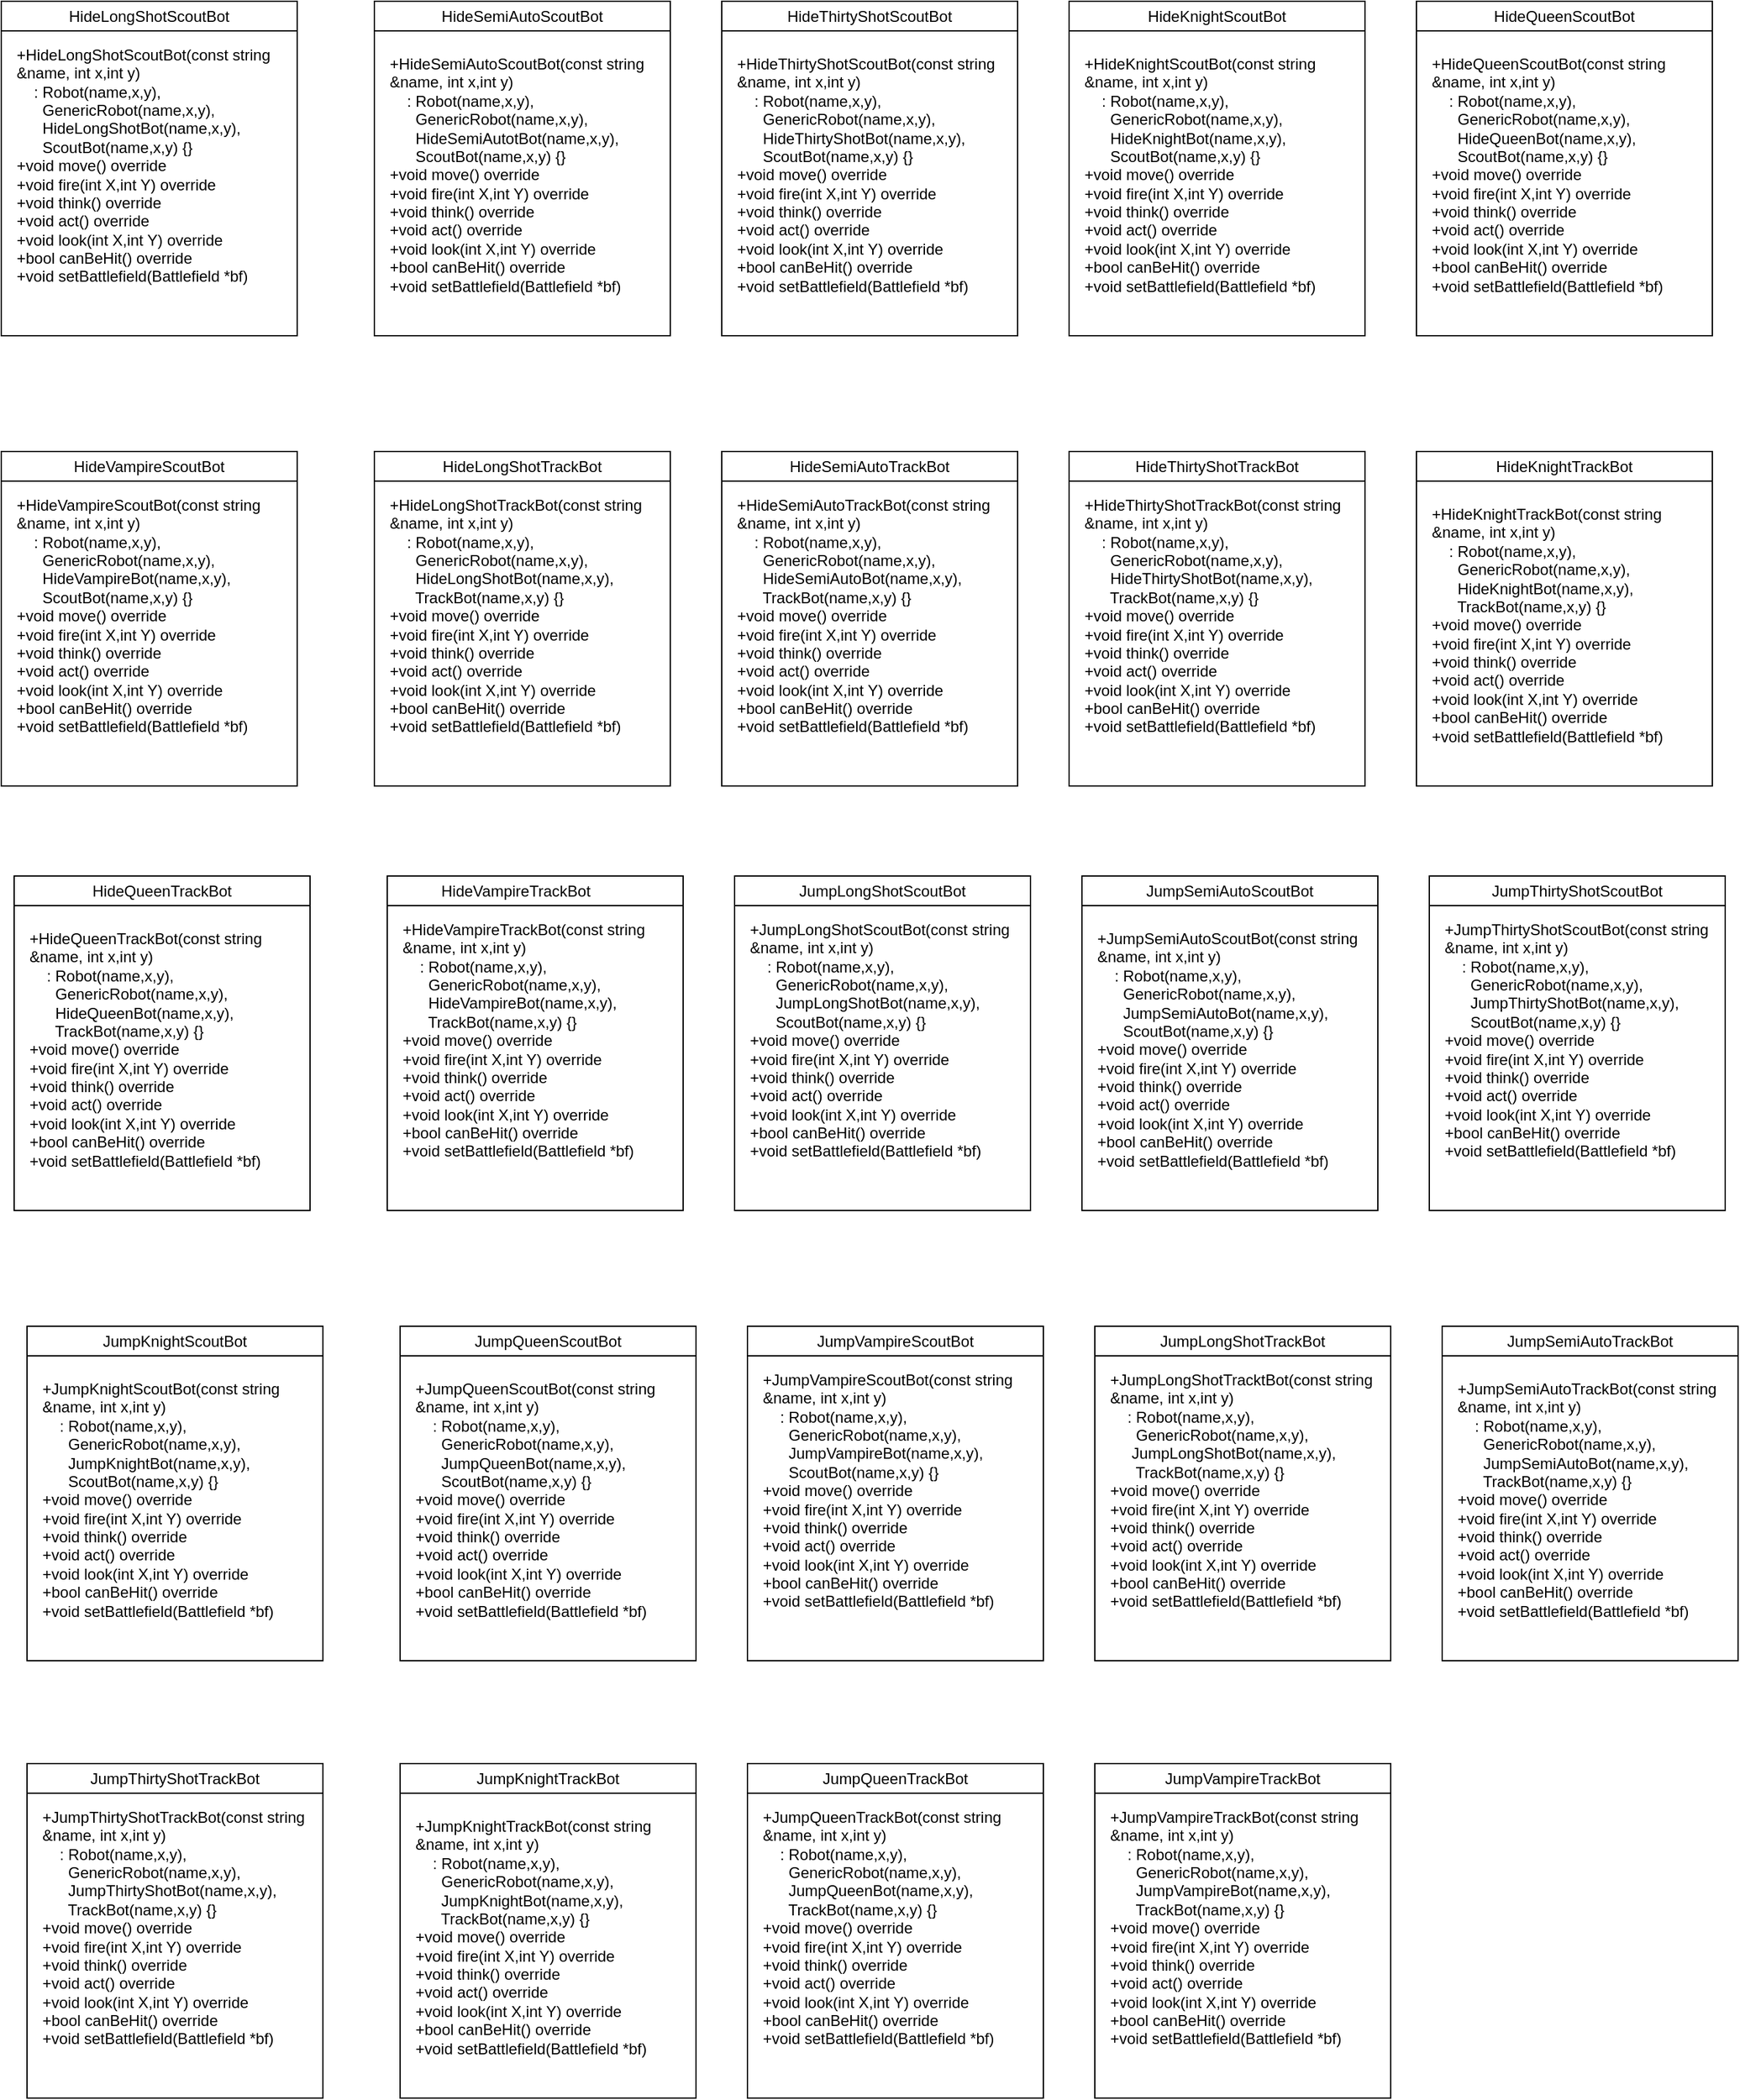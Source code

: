 <mxfile version="27.0.9">
  <diagram name="Page-1" id="R_fm8e3Ls7_IPDj98CVY">
    <mxGraphModel dx="1142" dy="464" grid="1" gridSize="10" guides="1" tooltips="1" connect="1" arrows="1" fold="1" page="1" pageScale="1" pageWidth="850" pageHeight="1100" math="0" shadow="0">
      <root>
        <mxCell id="0" />
        <mxCell id="1" parent="0" />
        <mxCell id="QHjCxXVR_3IgXgFIltBH-1" value="&lt;span style=&quot;font-weight: 400; text-align: left;&quot;&gt;HideLongShotScoutBot&lt;/span&gt;" style="swimlane;whiteSpace=wrap;html=1;" parent="1" vertex="1">
          <mxGeometry x="30" y="50" width="230" height="260" as="geometry" />
        </mxCell>
        <mxCell id="QHjCxXVR_3IgXgFIltBH-2" value="&lt;div&gt;+HideLongShotScoutBot(const string &amp;amp;name, int x,int y)&lt;/div&gt;&lt;div&gt;&amp;nbsp; &amp;nbsp; : Robot(name,x,y),&lt;/div&gt;&lt;div&gt;&amp;nbsp; &amp;nbsp; &amp;nbsp; GenericRobot(name,x,y),&lt;/div&gt;&lt;div&gt;&amp;nbsp; &amp;nbsp; &amp;nbsp; HideLongShotBot(name,x,y),&lt;/div&gt;&lt;div&gt;&amp;nbsp; &amp;nbsp; &amp;nbsp; ScoutBot(name,x,y) {}&lt;/div&gt;&lt;div&gt;+void move() override&lt;/div&gt;&lt;div&gt;+void fire(int X,int Y) override&lt;/div&gt;&lt;div&gt;+void think() override&lt;/div&gt;&lt;div&gt;+void act() override&lt;/div&gt;&lt;div&gt;+void look(int X,int Y) override&lt;/div&gt;&lt;div&gt;+bool canBeHit() override&lt;/div&gt;&lt;div&gt;+void setBattlefield(Battlefield *bf)&lt;/div&gt;&lt;div&gt;&lt;br&gt;&lt;/div&gt;" style="text;html=1;align=left;verticalAlign=middle;whiteSpace=wrap;rounded=0;" parent="QHjCxXVR_3IgXgFIltBH-1" vertex="1">
          <mxGeometry x="10" y="120" width="220" height="30" as="geometry" />
        </mxCell>
        <mxCell id="QHjCxXVR_3IgXgFIltBH-3" value="&lt;span style=&quot;font-weight: 400; text-align: left;&quot;&gt;HideSemiAutoScoutBot&lt;/span&gt;" style="swimlane;whiteSpace=wrap;html=1;" parent="1" vertex="1">
          <mxGeometry x="320" y="50" width="230" height="260" as="geometry" />
        </mxCell>
        <mxCell id="QHjCxXVR_3IgXgFIltBH-4" value="&lt;div&gt;+HideSemiAutoScoutBot(const string &amp;amp;name, int x,int y)&lt;/div&gt;&lt;div&gt;&amp;nbsp; &amp;nbsp; : Robot(name,x,y),&lt;/div&gt;&lt;div&gt;&amp;nbsp; &amp;nbsp; &amp;nbsp; GenericRobot(name,x,y),&lt;/div&gt;&lt;div&gt;&amp;nbsp; &amp;nbsp; &amp;nbsp; HideSemiAutotBot(name,x,y),&lt;/div&gt;&lt;div&gt;&amp;nbsp; &amp;nbsp; &amp;nbsp; ScoutBot(name,x,y) {}&lt;/div&gt;&lt;div&gt;+void move() override&lt;/div&gt;&lt;div&gt;&lt;div&gt;+void fire(int X,int Y) override&lt;/div&gt;&lt;div&gt;+void think() override&lt;/div&gt;&lt;div&gt;+void act() override&lt;/div&gt;&lt;div&gt;+void look(int X,int Y) override&lt;/div&gt;&lt;div&gt;+bool canBeHit() override&lt;/div&gt;&lt;div&gt;+void setBattlefield(Battlefield *bf)&lt;/div&gt;&lt;/div&gt;" style="text;html=1;align=left;verticalAlign=middle;whiteSpace=wrap;rounded=0;" parent="QHjCxXVR_3IgXgFIltBH-3" vertex="1">
          <mxGeometry x="10" y="120" width="220" height="30" as="geometry" />
        </mxCell>
        <mxCell id="QHjCxXVR_3IgXgFIltBH-5" value="&lt;span style=&quot;font-weight: 400; text-align: left;&quot;&gt;HideThirtyShotScoutBot&lt;/span&gt;" style="swimlane;whiteSpace=wrap;html=1;" parent="1" vertex="1">
          <mxGeometry x="590" y="50" width="230" height="260" as="geometry" />
        </mxCell>
        <mxCell id="QHjCxXVR_3IgXgFIltBH-6" value="&lt;div&gt;+HideThirtyShotScoutBot(const string &amp;amp;name, int x,int y)&lt;/div&gt;&lt;div&gt;&amp;nbsp; &amp;nbsp; : Robot(name,x,y),&lt;/div&gt;&lt;div&gt;&amp;nbsp; &amp;nbsp; &amp;nbsp; GenericRobot(name,x,y),&lt;/div&gt;&lt;div&gt;&amp;nbsp; &amp;nbsp; &amp;nbsp; HideThirtyShotBot(name,x,y),&lt;/div&gt;&lt;div&gt;&amp;nbsp; &amp;nbsp; &amp;nbsp; ScoutBot(name,x,y) {}&lt;/div&gt;&lt;div&gt;+void move() override&lt;/div&gt;&lt;div&gt;&lt;div&gt;+void fire(int X,int Y) override&lt;/div&gt;&lt;div&gt;+void think() override&lt;/div&gt;&lt;div&gt;+void act() override&lt;/div&gt;&lt;div&gt;+void look(int X,int Y) override&lt;/div&gt;&lt;div&gt;+bool canBeHit() override&lt;/div&gt;&lt;div&gt;+void setBattlefield(Battlefield *bf)&lt;/div&gt;&lt;/div&gt;" style="text;html=1;align=left;verticalAlign=middle;whiteSpace=wrap;rounded=0;" parent="QHjCxXVR_3IgXgFIltBH-5" vertex="1">
          <mxGeometry x="10" y="120" width="220" height="30" as="geometry" />
        </mxCell>
        <mxCell id="QHjCxXVR_3IgXgFIltBH-7" value="&lt;span style=&quot;font-weight: 400; text-align: left;&quot;&gt;HideKnightScoutBot&lt;/span&gt;" style="swimlane;whiteSpace=wrap;html=1;" parent="1" vertex="1">
          <mxGeometry x="860" y="50" width="230" height="260" as="geometry" />
        </mxCell>
        <mxCell id="QHjCxXVR_3IgXgFIltBH-8" value="&lt;div&gt;+HideKnightScoutBot(const string &amp;amp;name, int x,int y)&lt;/div&gt;&lt;div&gt;&amp;nbsp; &amp;nbsp; : Robot(name,x,y),&lt;/div&gt;&lt;div&gt;&amp;nbsp; &amp;nbsp; &amp;nbsp; GenericRobot(name,x,y),&lt;/div&gt;&lt;div&gt;&amp;nbsp; &amp;nbsp; &amp;nbsp; HideKnightBot(name,x,y),&lt;/div&gt;&lt;div&gt;&amp;nbsp; &amp;nbsp; &amp;nbsp; ScoutBot(name,x,y) {}&lt;/div&gt;&lt;div&gt;+void move() override&lt;/div&gt;&lt;div&gt;&lt;div&gt;+void fire(int X,int Y) override&lt;/div&gt;&lt;div&gt;+void think() override&lt;/div&gt;&lt;div&gt;+void act() override&lt;/div&gt;&lt;div&gt;+void look(int X,int Y) override&lt;/div&gt;&lt;div&gt;+bool canBeHit() override&lt;/div&gt;&lt;div&gt;+void setBattlefield(Battlefield *bf)&lt;/div&gt;&lt;/div&gt;" style="text;html=1;align=left;verticalAlign=middle;whiteSpace=wrap;rounded=0;" parent="QHjCxXVR_3IgXgFIltBH-7" vertex="1">
          <mxGeometry x="10" y="120" width="220" height="30" as="geometry" />
        </mxCell>
        <mxCell id="QHjCxXVR_3IgXgFIltBH-9" value="&lt;span style=&quot;font-weight: 400; text-align: left;&quot;&gt;HideQueenScoutBot&lt;/span&gt;" style="swimlane;whiteSpace=wrap;html=1;" parent="1" vertex="1">
          <mxGeometry x="1130" y="50" width="230" height="260" as="geometry" />
        </mxCell>
        <mxCell id="QHjCxXVR_3IgXgFIltBH-10" value="&lt;div&gt;+HideQueenScoutBot(const string &amp;amp;name, int x,int y)&lt;/div&gt;&lt;div&gt;&amp;nbsp; &amp;nbsp; : Robot(name,x,y),&lt;/div&gt;&lt;div&gt;&amp;nbsp; &amp;nbsp; &amp;nbsp; GenericRobot(name,x,y),&lt;/div&gt;&lt;div&gt;&amp;nbsp; &amp;nbsp; &amp;nbsp; HideQueenBot(name,x,y),&lt;/div&gt;&lt;div&gt;&amp;nbsp; &amp;nbsp; &amp;nbsp; ScoutBot(name,x,y) {}&lt;/div&gt;&lt;div&gt;+void move() override&lt;/div&gt;&lt;div&gt;&lt;div&gt;+void fire(int X,int Y) override&lt;/div&gt;&lt;div&gt;+void think() override&lt;/div&gt;&lt;div&gt;+void act() override&lt;/div&gt;&lt;div&gt;+void look(int X,int Y) override&lt;/div&gt;&lt;div&gt;+bool canBeHit() override&lt;/div&gt;&lt;div&gt;+void setBattlefield(Battlefield *bf)&lt;/div&gt;&lt;/div&gt;" style="text;html=1;align=left;verticalAlign=middle;whiteSpace=wrap;rounded=0;" parent="QHjCxXVR_3IgXgFIltBH-9" vertex="1">
          <mxGeometry x="10" y="120" width="220" height="30" as="geometry" />
        </mxCell>
        <mxCell id="QHjCxXVR_3IgXgFIltBH-11" value="&lt;span style=&quot;font-weight: 400; text-align: left;&quot;&gt;HideVampireScoutBot&lt;/span&gt;" style="swimlane;whiteSpace=wrap;html=1;" parent="1" vertex="1">
          <mxGeometry x="30" y="400" width="230" height="260" as="geometry" />
        </mxCell>
        <mxCell id="QHjCxXVR_3IgXgFIltBH-12" value="&lt;div&gt;+HideVampireScoutBot(const string &amp;amp;name, int x,int y)&lt;/div&gt;&lt;div&gt;&amp;nbsp; &amp;nbsp; : Robot(name,x,y),&lt;/div&gt;&lt;div&gt;&amp;nbsp; &amp;nbsp; &amp;nbsp; GenericRobot(name,x,y),&lt;/div&gt;&lt;div&gt;&amp;nbsp; &amp;nbsp; &amp;nbsp; HideVampireBot(name,x,y),&lt;/div&gt;&lt;div&gt;&amp;nbsp; &amp;nbsp; &amp;nbsp; ScoutBot(name,x,y) {}&lt;/div&gt;&lt;div&gt;+void move() override&lt;/div&gt;&lt;div&gt;&lt;div&gt;+void fire(int X,int Y) override&lt;/div&gt;&lt;div&gt;+void think() override&lt;/div&gt;&lt;div&gt;+void act() override&lt;/div&gt;&lt;div&gt;+void look(int X,int Y) override&lt;/div&gt;&lt;div&gt;+bool canBeHit() override&lt;/div&gt;&lt;div&gt;+void setBattlefield(Battlefield *bf)&lt;/div&gt;&lt;/div&gt;&lt;div&gt;&lt;br&gt;&lt;/div&gt;" style="text;html=1;align=left;verticalAlign=middle;whiteSpace=wrap;rounded=0;" parent="QHjCxXVR_3IgXgFIltBH-11" vertex="1">
          <mxGeometry x="10" y="120" width="220" height="30" as="geometry" />
        </mxCell>
        <mxCell id="QHjCxXVR_3IgXgFIltBH-13" value="&lt;span style=&quot;font-weight: 400; text-align: left;&quot;&gt;HideLongShotTrackBot&lt;/span&gt;" style="swimlane;whiteSpace=wrap;html=1;" parent="1" vertex="1">
          <mxGeometry x="320" y="400" width="230" height="260" as="geometry" />
        </mxCell>
        <mxCell id="QHjCxXVR_3IgXgFIltBH-14" value="&lt;div&gt;+HideLongShotTrackBot(const string &amp;amp;name, int x,int y)&lt;/div&gt;&lt;div&gt;&amp;nbsp; &amp;nbsp; : Robot(name,x,y),&lt;/div&gt;&lt;div&gt;&amp;nbsp; &amp;nbsp; &amp;nbsp; GenericRobot(name,x,y),&lt;/div&gt;&lt;div&gt;&amp;nbsp; &amp;nbsp; &amp;nbsp; HideLongShotBot(name,x,y),&lt;/div&gt;&lt;div&gt;&amp;nbsp; &amp;nbsp; &amp;nbsp; TrackBot(name,x,y) {}&lt;/div&gt;&lt;div&gt;+void move() override&lt;/div&gt;&lt;div&gt;&lt;div&gt;+void fire(int X,int Y) override&lt;/div&gt;&lt;div&gt;+void think() override&lt;/div&gt;&lt;div&gt;+void act() override&lt;/div&gt;&lt;div&gt;+void look(int X,int Y) override&lt;/div&gt;&lt;div&gt;+bool canBeHit() override&lt;/div&gt;&lt;div&gt;+void setBattlefield(Battlefield *bf)&lt;/div&gt;&lt;/div&gt;&lt;div&gt;&lt;br&gt;&lt;/div&gt;" style="text;html=1;align=left;verticalAlign=middle;whiteSpace=wrap;rounded=0;" parent="QHjCxXVR_3IgXgFIltBH-13" vertex="1">
          <mxGeometry x="10" y="120" width="220" height="30" as="geometry" />
        </mxCell>
        <mxCell id="QHjCxXVR_3IgXgFIltBH-15" value="&lt;span style=&quot;font-weight: 400; text-align: left;&quot;&gt;HideSemiAutoTrackBot&lt;/span&gt;" style="swimlane;whiteSpace=wrap;html=1;" parent="1" vertex="1">
          <mxGeometry x="590" y="400" width="230" height="260" as="geometry" />
        </mxCell>
        <mxCell id="QHjCxXVR_3IgXgFIltBH-16" value="&lt;div&gt;+HideSemiAutoTrackBot(const string &amp;amp;name, int x,int y)&lt;/div&gt;&lt;div&gt;&amp;nbsp; &amp;nbsp; : Robot(name,x,y),&lt;/div&gt;&lt;div&gt;&amp;nbsp; &amp;nbsp; &amp;nbsp; GenericRobot(name,x,y),&lt;/div&gt;&lt;div&gt;&amp;nbsp; &amp;nbsp; &amp;nbsp; HideSemiAutoBot(name,x,y),&lt;/div&gt;&lt;div&gt;&amp;nbsp; &amp;nbsp; &amp;nbsp; TrackBot(name,x,y) {}&lt;/div&gt;&lt;div&gt;+void move() override&lt;/div&gt;&lt;div&gt;&lt;div&gt;+void fire(int X,int Y) override&lt;/div&gt;&lt;div&gt;+void think() override&lt;/div&gt;&lt;div&gt;+void act() override&lt;/div&gt;&lt;div&gt;+void look(int X,int Y) override&lt;/div&gt;&lt;div&gt;+bool canBeHit() override&lt;/div&gt;&lt;div&gt;+void setBattlefield(Battlefield *bf)&lt;/div&gt;&lt;/div&gt;&lt;div&gt;&lt;br&gt;&lt;/div&gt;" style="text;html=1;align=left;verticalAlign=middle;whiteSpace=wrap;rounded=0;" parent="QHjCxXVR_3IgXgFIltBH-15" vertex="1">
          <mxGeometry x="10" y="120" width="220" height="30" as="geometry" />
        </mxCell>
        <mxCell id="QHjCxXVR_3IgXgFIltBH-17" value="&lt;span style=&quot;font-weight: 400; text-align: left;&quot;&gt;HideThirtyShotTrackBot&lt;/span&gt;" style="swimlane;whiteSpace=wrap;html=1;" parent="1" vertex="1">
          <mxGeometry x="860" y="400" width="230" height="260" as="geometry" />
        </mxCell>
        <mxCell id="QHjCxXVR_3IgXgFIltBH-18" value="&lt;div&gt;+HideThirtyShotTrackBot(const string &amp;amp;name, int x,int y)&lt;/div&gt;&lt;div&gt;&amp;nbsp; &amp;nbsp; : Robot(name,x,y),&lt;/div&gt;&lt;div&gt;&amp;nbsp; &amp;nbsp; &amp;nbsp; GenericRobot(name,x,y),&lt;/div&gt;&lt;div&gt;&amp;nbsp; &amp;nbsp; &amp;nbsp; HideThirtyShotBot(name,x,y),&lt;/div&gt;&lt;div&gt;&amp;nbsp; &amp;nbsp; &amp;nbsp; TrackBot(name,x,y) {}&lt;/div&gt;&lt;div&gt;+void move() override&lt;/div&gt;&lt;div&gt;&lt;div&gt;+void fire(int X,int Y) override&lt;/div&gt;&lt;div&gt;+void think() override&lt;/div&gt;&lt;div&gt;+void act() override&lt;/div&gt;&lt;div&gt;+void look(int X,int Y) override&lt;/div&gt;&lt;div&gt;+bool canBeHit() override&lt;/div&gt;&lt;div&gt;+void setBattlefield(Battlefield *bf)&lt;/div&gt;&lt;/div&gt;&lt;div&gt;&lt;br&gt;&lt;/div&gt;" style="text;html=1;align=left;verticalAlign=middle;whiteSpace=wrap;rounded=0;" parent="QHjCxXVR_3IgXgFIltBH-17" vertex="1">
          <mxGeometry x="10" y="120" width="220" height="30" as="geometry" />
        </mxCell>
        <mxCell id="QHjCxXVR_3IgXgFIltBH-19" value="&lt;span style=&quot;font-weight: 400; text-align: left;&quot;&gt;HideKnightTrackBot&lt;/span&gt;" style="swimlane;whiteSpace=wrap;html=1;" parent="1" vertex="1">
          <mxGeometry x="1130" y="400" width="230" height="260" as="geometry" />
        </mxCell>
        <mxCell id="QHjCxXVR_3IgXgFIltBH-20" value="&lt;div&gt;+HideKnightTrackBot(const string &amp;amp;name, int x,int y)&lt;/div&gt;&lt;div&gt;&amp;nbsp; &amp;nbsp; : Robot(name,x,y),&lt;/div&gt;&lt;div&gt;&amp;nbsp; &amp;nbsp; &amp;nbsp; GenericRobot(name,x,y),&lt;/div&gt;&lt;div&gt;&amp;nbsp; &amp;nbsp; &amp;nbsp; HideKnightBot(name,x,y),&lt;/div&gt;&lt;div&gt;&amp;nbsp; &amp;nbsp; &amp;nbsp; TrackBot(name,x,y) {}&lt;/div&gt;&lt;div&gt;+void move() override&lt;/div&gt;&lt;div&gt;&lt;div&gt;+void fire(int X,int Y) override&lt;/div&gt;&lt;div&gt;+void think() override&lt;/div&gt;&lt;div&gt;+void act() override&lt;/div&gt;&lt;div&gt;+void look(int X,int Y) override&lt;/div&gt;&lt;div&gt;+bool canBeHit() override&lt;/div&gt;&lt;div&gt;+void setBattlefield(Battlefield *bf)&lt;/div&gt;&lt;/div&gt;" style="text;html=1;align=left;verticalAlign=middle;whiteSpace=wrap;rounded=0;" parent="QHjCxXVR_3IgXgFIltBH-19" vertex="1">
          <mxGeometry x="10" y="120" width="220" height="30" as="geometry" />
        </mxCell>
        <mxCell id="QHjCxXVR_3IgXgFIltBH-21" value="&lt;span style=&quot;font-weight: 400; text-align: left;&quot;&gt;HideQueenTrackBot&lt;/span&gt;" style="swimlane;whiteSpace=wrap;html=1;" parent="1" vertex="1">
          <mxGeometry x="40" y="730" width="230" height="260" as="geometry" />
        </mxCell>
        <mxCell id="QHjCxXVR_3IgXgFIltBH-22" value="&lt;div&gt;+HideQueenTrackBot(const string &amp;amp;name, int x,int y)&lt;/div&gt;&lt;div&gt;&amp;nbsp; &amp;nbsp; : Robot(name,x,y),&lt;/div&gt;&lt;div&gt;&amp;nbsp; &amp;nbsp; &amp;nbsp; GenericRobot(name,x,y),&lt;/div&gt;&lt;div&gt;&amp;nbsp; &amp;nbsp; &amp;nbsp; HideQueenBot(name,x,y),&lt;/div&gt;&lt;div&gt;&amp;nbsp; &amp;nbsp; &amp;nbsp; TrackBot(name,x,y) {}&lt;/div&gt;&lt;div&gt;+void move() override&lt;/div&gt;&lt;div&gt;&lt;div&gt;+void fire(int X,int Y) override&lt;/div&gt;&lt;div&gt;+void think() override&lt;/div&gt;&lt;div&gt;+void act() override&lt;/div&gt;&lt;div&gt;+void look(int X,int Y) override&lt;/div&gt;&lt;div&gt;+bool canBeHit() override&lt;/div&gt;&lt;div&gt;+void setBattlefield(Battlefield *bf)&lt;/div&gt;&lt;/div&gt;" style="text;html=1;align=left;verticalAlign=middle;whiteSpace=wrap;rounded=0;" parent="QHjCxXVR_3IgXgFIltBH-21" vertex="1">
          <mxGeometry x="10" y="120" width="220" height="30" as="geometry" />
        </mxCell>
        <mxCell id="QHjCxXVR_3IgXgFIltBH-23" value="&lt;blockquote style=&quot;margin: 0 0 0 40px; border: none; padding: 0px;&quot;&gt;&lt;span style=&quot;font-weight: 400;&quot;&gt;HideVampireTrackBot&lt;/span&gt;&lt;/blockquote&gt;" style="swimlane;whiteSpace=wrap;html=1;align=left;" parent="1" vertex="1">
          <mxGeometry x="330" y="730" width="230" height="260" as="geometry" />
        </mxCell>
        <mxCell id="QHjCxXVR_3IgXgFIltBH-24" value="&lt;div&gt;+HideVampireTrackBot(const string &amp;amp;name, int x,int y)&lt;/div&gt;&lt;div&gt;&amp;nbsp; &amp;nbsp; : Robot(name,x,y),&lt;/div&gt;&lt;div&gt;&amp;nbsp; &amp;nbsp; &amp;nbsp; GenericRobot(name,x,y),&lt;/div&gt;&lt;div&gt;&amp;nbsp; &amp;nbsp; &amp;nbsp; HideVampireBot(name,x,y),&lt;/div&gt;&lt;div&gt;&amp;nbsp; &amp;nbsp; &amp;nbsp; TrackBot(name,x,y) {}&lt;/div&gt;&lt;div&gt;+void move() override&lt;/div&gt;&lt;div&gt;&lt;div&gt;+void fire(int X,int Y) override&lt;/div&gt;&lt;div&gt;+void think() override&lt;/div&gt;&lt;div&gt;+void act() override&lt;/div&gt;&lt;div&gt;+void look(int X,int Y) override&lt;/div&gt;&lt;div&gt;+bool canBeHit() override&lt;/div&gt;&lt;div&gt;+void setBattlefield(Battlefield *bf)&lt;/div&gt;&lt;/div&gt;&lt;div&gt;&lt;br&gt;&lt;/div&gt;" style="text;html=1;align=left;verticalAlign=middle;whiteSpace=wrap;rounded=0;" parent="QHjCxXVR_3IgXgFIltBH-23" vertex="1">
          <mxGeometry x="10" y="120" width="220" height="30" as="geometry" />
        </mxCell>
        <mxCell id="QHjCxXVR_3IgXgFIltBH-25" value="&lt;span style=&quot;font-weight: 400; text-align: left;&quot;&gt;JumpLongShotScoutBot&lt;/span&gt;" style="swimlane;whiteSpace=wrap;html=1;" parent="1" vertex="1">
          <mxGeometry x="600" y="730" width="230" height="260" as="geometry" />
        </mxCell>
        <mxCell id="QHjCxXVR_3IgXgFIltBH-26" value="&lt;div&gt;+JumpLongShotScoutBot(const string &amp;amp;name, int x,int y)&lt;/div&gt;&lt;div&gt;&amp;nbsp; &amp;nbsp; : Robot(name,x,y),&lt;/div&gt;&lt;div&gt;&amp;nbsp; &amp;nbsp; &amp;nbsp; GenericRobot(name,x,y),&lt;/div&gt;&lt;div&gt;&amp;nbsp; &amp;nbsp; &amp;nbsp; JumpLongShotBot(name,x,y),&lt;/div&gt;&lt;div&gt;&amp;nbsp; &amp;nbsp; &amp;nbsp; ScoutBot(name,x,y) {}&lt;/div&gt;&lt;div&gt;+void move() override&lt;/div&gt;&lt;div&gt;&lt;div&gt;+void fire(int X,int Y) override&lt;/div&gt;&lt;div&gt;+void think() override&lt;/div&gt;&lt;div&gt;+void act() override&lt;/div&gt;&lt;div&gt;+void look(int X,int Y) override&lt;/div&gt;&lt;div&gt;+bool canBeHit() override&lt;/div&gt;&lt;div&gt;+void setBattlefield(Battlefield *bf)&lt;/div&gt;&lt;/div&gt;&lt;div&gt;&lt;br&gt;&lt;/div&gt;" style="text;html=1;align=left;verticalAlign=middle;whiteSpace=wrap;rounded=0;" parent="QHjCxXVR_3IgXgFIltBH-25" vertex="1">
          <mxGeometry x="10" y="120" width="220" height="30" as="geometry" />
        </mxCell>
        <mxCell id="QHjCxXVR_3IgXgFIltBH-27" value="&lt;span style=&quot;font-weight: 400; text-align: left;&quot;&gt;JumpSemiAutoScoutBot&lt;/span&gt;" style="swimlane;whiteSpace=wrap;html=1;" parent="1" vertex="1">
          <mxGeometry x="870" y="730" width="230" height="260" as="geometry" />
        </mxCell>
        <mxCell id="QHjCxXVR_3IgXgFIltBH-28" value="&lt;div&gt;+JumpSemiAutoScoutBot(const string &amp;amp;name, int x,int y)&lt;/div&gt;&lt;div&gt;&amp;nbsp; &amp;nbsp; : Robot(name,x,y),&lt;/div&gt;&lt;div&gt;&amp;nbsp; &amp;nbsp; &amp;nbsp; GenericRobot(name,x,y),&lt;/div&gt;&lt;div&gt;&amp;nbsp; &amp;nbsp; &amp;nbsp; JumpSemiAutoBot(name,x,y),&lt;/div&gt;&lt;div&gt;&amp;nbsp; &amp;nbsp; &amp;nbsp; ScoutBot(name,x,y) {}&lt;/div&gt;&lt;div&gt;+void move() override&lt;/div&gt;&lt;div&gt;&lt;div&gt;+void fire(int X,int Y) override&lt;/div&gt;&lt;div&gt;+void think() override&lt;/div&gt;&lt;div&gt;+void act() override&lt;/div&gt;&lt;div&gt;+void look(int X,int Y) override&lt;/div&gt;&lt;div&gt;+bool canBeHit() override&lt;/div&gt;&lt;div&gt;+void setBattlefield(Battlefield *bf)&lt;/div&gt;&lt;/div&gt;" style="text;html=1;align=left;verticalAlign=middle;whiteSpace=wrap;rounded=0;" parent="QHjCxXVR_3IgXgFIltBH-27" vertex="1">
          <mxGeometry x="10" y="120" width="220" height="30" as="geometry" />
        </mxCell>
        <mxCell id="QHjCxXVR_3IgXgFIltBH-29" value="&lt;span style=&quot;font-weight: 400; text-align: left;&quot;&gt;JumpThirtyShotScoutBot&lt;/span&gt;" style="swimlane;whiteSpace=wrap;html=1;" parent="1" vertex="1">
          <mxGeometry x="1140" y="730" width="230" height="260" as="geometry" />
        </mxCell>
        <mxCell id="QHjCxXVR_3IgXgFIltBH-30" value="&lt;div&gt;+JumpThirtyShotScoutBot(const string &amp;amp;name, int x,int y)&lt;/div&gt;&lt;div&gt;&amp;nbsp; &amp;nbsp; : Robot(name,x,y),&lt;/div&gt;&lt;div&gt;&amp;nbsp; &amp;nbsp; &amp;nbsp; GenericRobot(name,x,y),&lt;/div&gt;&lt;div&gt;&amp;nbsp; &amp;nbsp; &amp;nbsp; JumpThirtyShotBot(name,x,y),&lt;/div&gt;&lt;div&gt;&amp;nbsp; &amp;nbsp; &amp;nbsp; ScoutBot(name,x,y) {}&lt;/div&gt;&lt;div&gt;+void move() override&lt;/div&gt;&lt;div&gt;&lt;div&gt;+void fire(int X,int Y) override&lt;/div&gt;&lt;div&gt;+void think() override&lt;/div&gt;&lt;div&gt;+void act() override&lt;/div&gt;&lt;div&gt;+void look(int X,int Y) override&lt;/div&gt;&lt;div&gt;+bool canBeHit() override&lt;/div&gt;&lt;div&gt;+void setBattlefield(Battlefield *bf)&lt;/div&gt;&lt;/div&gt;&lt;div&gt;&lt;br&gt;&lt;/div&gt;" style="text;html=1;align=left;verticalAlign=middle;whiteSpace=wrap;rounded=0;" parent="QHjCxXVR_3IgXgFIltBH-29" vertex="1">
          <mxGeometry x="10" y="120" width="220" height="30" as="geometry" />
        </mxCell>
        <mxCell id="QHjCxXVR_3IgXgFIltBH-31" value="&lt;span style=&quot;font-weight: 400; text-align: left;&quot;&gt;JumpKnightScoutBot&lt;/span&gt;" style="swimlane;whiteSpace=wrap;html=1;" parent="1" vertex="1">
          <mxGeometry x="50" y="1080" width="230" height="260" as="geometry" />
        </mxCell>
        <mxCell id="QHjCxXVR_3IgXgFIltBH-32" value="&lt;div&gt;+JumpKnightScoutBot(const string &amp;amp;name, int x,int y)&lt;/div&gt;&lt;div&gt;&amp;nbsp; &amp;nbsp; : Robot(name,x,y),&lt;/div&gt;&lt;div&gt;&amp;nbsp; &amp;nbsp; &amp;nbsp; GenericRobot(name,x,y),&lt;/div&gt;&lt;div&gt;&amp;nbsp; &amp;nbsp; &amp;nbsp; JumpKnightBot(name,x,y),&lt;/div&gt;&lt;div&gt;&amp;nbsp; &amp;nbsp; &amp;nbsp; ScoutBot(name,x,y) {}&lt;/div&gt;&lt;div&gt;+void move() override&lt;/div&gt;&lt;div&gt;&lt;div&gt;+void fire(int X,int Y) override&lt;/div&gt;&lt;div&gt;+void think() override&lt;/div&gt;&lt;div&gt;+void act() override&lt;/div&gt;&lt;div&gt;+void look(int X,int Y) override&lt;/div&gt;&lt;div&gt;+bool canBeHit() override&lt;/div&gt;&lt;div&gt;+void setBattlefield(Battlefield *bf)&lt;/div&gt;&lt;/div&gt;" style="text;html=1;align=left;verticalAlign=middle;whiteSpace=wrap;rounded=0;" parent="QHjCxXVR_3IgXgFIltBH-31" vertex="1">
          <mxGeometry x="10" y="120" width="220" height="30" as="geometry" />
        </mxCell>
        <mxCell id="QHjCxXVR_3IgXgFIltBH-33" value="&lt;span style=&quot;font-weight: 400; text-align: left;&quot;&gt;JumpQueenScoutBot&lt;/span&gt;" style="swimlane;whiteSpace=wrap;html=1;" parent="1" vertex="1">
          <mxGeometry x="340" y="1080" width="230" height="260" as="geometry" />
        </mxCell>
        <mxCell id="QHjCxXVR_3IgXgFIltBH-34" value="&lt;div&gt;+JumpQueenScoutBot(const string &amp;amp;name, int x,int y)&lt;/div&gt;&lt;div&gt;&amp;nbsp; &amp;nbsp; : Robot(name,x,y),&lt;/div&gt;&lt;div&gt;&amp;nbsp; &amp;nbsp; &amp;nbsp; GenericRobot(name,x,y),&lt;/div&gt;&lt;div&gt;&amp;nbsp; &amp;nbsp; &amp;nbsp; JumpQueenBot(name,x,y),&lt;/div&gt;&lt;div&gt;&amp;nbsp; &amp;nbsp; &amp;nbsp; ScoutBot(name,x,y) {}&lt;/div&gt;&lt;div&gt;+void move() override&lt;/div&gt;&lt;div&gt;&lt;div&gt;+void fire(int X,int Y) override&lt;/div&gt;&lt;div&gt;+void think() override&lt;/div&gt;&lt;div&gt;+void act() override&lt;/div&gt;&lt;div&gt;+void look(int X,int Y) override&lt;/div&gt;&lt;div&gt;+bool canBeHit() override&lt;/div&gt;&lt;div&gt;+void setBattlefield(Battlefield *bf)&lt;/div&gt;&lt;/div&gt;" style="text;html=1;align=left;verticalAlign=middle;whiteSpace=wrap;rounded=0;" parent="QHjCxXVR_3IgXgFIltBH-33" vertex="1">
          <mxGeometry x="10" y="120" width="220" height="30" as="geometry" />
        </mxCell>
        <mxCell id="QHjCxXVR_3IgXgFIltBH-35" value="&lt;div style=&quot;text-align: left;&quot;&gt;&lt;span style=&quot;background-color: transparent; color: light-dark(rgb(0, 0, 0), rgb(255, 255, 255)); font-weight: 400;&quot;&gt;JumpVampireScoutBot&lt;/span&gt;&lt;/div&gt;" style="swimlane;whiteSpace=wrap;html=1;" parent="1" vertex="1">
          <mxGeometry x="610" y="1080" width="230" height="260" as="geometry" />
        </mxCell>
        <mxCell id="QHjCxXVR_3IgXgFIltBH-36" value="&lt;div&gt;+JumpVampireScoutBot(const string &amp;amp;name, int x,int y)&lt;/div&gt;&lt;div&gt;&amp;nbsp; &amp;nbsp; : Robot(name,x,y),&lt;/div&gt;&lt;div&gt;&amp;nbsp; &amp;nbsp; &amp;nbsp; GenericRobot(name,x,y),&lt;/div&gt;&lt;div&gt;&amp;nbsp; &amp;nbsp; &amp;nbsp; JumpVampireBot(name,x,y),&lt;/div&gt;&lt;div&gt;&amp;nbsp; &amp;nbsp; &amp;nbsp; ScoutBot(name,x,y) {}&lt;/div&gt;&lt;div&gt;+void move() override&lt;/div&gt;&lt;div&gt;&lt;div&gt;+void fire(int X,int Y) override&lt;/div&gt;&lt;div&gt;+void think() override&lt;/div&gt;&lt;div&gt;+void act() override&lt;/div&gt;&lt;div&gt;+void look(int X,int Y) override&lt;/div&gt;&lt;div&gt;+bool canBeHit() override&lt;/div&gt;&lt;div&gt;+void setBattlefield(Battlefield *bf)&lt;/div&gt;&lt;/div&gt;&lt;div&gt;&lt;br&gt;&lt;/div&gt;" style="text;html=1;align=left;verticalAlign=middle;whiteSpace=wrap;rounded=0;" parent="QHjCxXVR_3IgXgFIltBH-35" vertex="1">
          <mxGeometry x="10" y="120" width="220" height="30" as="geometry" />
        </mxCell>
        <mxCell id="QHjCxXVR_3IgXgFIltBH-37" value="&lt;span style=&quot;font-weight: 400; text-align: left;&quot;&gt;JumpLongShotTrackBot&lt;/span&gt;" style="swimlane;whiteSpace=wrap;html=1;" parent="1" vertex="1">
          <mxGeometry x="880" y="1080" width="230" height="260" as="geometry" />
        </mxCell>
        <mxCell id="QHjCxXVR_3IgXgFIltBH-38" value="&lt;div&gt;+JumpLongShotTracktBot(const string &amp;amp;name, int x,int y)&lt;/div&gt;&lt;div&gt;&amp;nbsp; &amp;nbsp; : Robot(name,x,y),&lt;/div&gt;&lt;div&gt;&amp;nbsp; &amp;nbsp; &amp;nbsp; GenericRobot(name,x,y),&lt;/div&gt;&lt;div&gt;&amp;nbsp; &amp;nbsp; &amp;nbsp;JumpLongShotBot(name,x,y),&lt;/div&gt;&lt;div&gt;&amp;nbsp; &amp;nbsp; &amp;nbsp; TrackBot(name,x,y) {}&lt;/div&gt;&lt;div&gt;+void move() override&lt;/div&gt;&lt;div&gt;&lt;div&gt;+void fire(int X,int Y) override&lt;/div&gt;&lt;div&gt;+void think() override&lt;/div&gt;&lt;div&gt;+void act() override&lt;/div&gt;&lt;div&gt;+void look(int X,int Y) override&lt;/div&gt;&lt;div&gt;+bool canBeHit() override&lt;/div&gt;&lt;div&gt;+void setBattlefield(Battlefield *bf)&lt;/div&gt;&lt;/div&gt;&lt;div&gt;&lt;br&gt;&lt;/div&gt;" style="text;html=1;align=left;verticalAlign=middle;whiteSpace=wrap;rounded=0;" parent="QHjCxXVR_3IgXgFIltBH-37" vertex="1">
          <mxGeometry x="10" y="120" width="220" height="30" as="geometry" />
        </mxCell>
        <mxCell id="QHjCxXVR_3IgXgFIltBH-39" value="&lt;span style=&quot;font-weight: 400; text-align: left;&quot;&gt;JumpSemiAutoTrackBot&lt;/span&gt;" style="swimlane;whiteSpace=wrap;html=1;" parent="1" vertex="1">
          <mxGeometry x="1150" y="1080" width="230" height="260" as="geometry" />
        </mxCell>
        <mxCell id="QHjCxXVR_3IgXgFIltBH-40" value="&lt;div&gt;+JumpSemiAutoTrackBot(const string &amp;amp;name, int x,int y)&lt;/div&gt;&lt;div&gt;&amp;nbsp; &amp;nbsp; : Robot(name,x,y),&lt;/div&gt;&lt;div&gt;&amp;nbsp; &amp;nbsp; &amp;nbsp; GenericRobot(name,x,y),&lt;/div&gt;&lt;div&gt;&amp;nbsp; &amp;nbsp; &amp;nbsp; JumpSemiAutoBot(name,x,y),&lt;/div&gt;&lt;div&gt;&amp;nbsp; &amp;nbsp; &amp;nbsp; TrackBot(name,x,y) {}&lt;/div&gt;&lt;div&gt;+void move() override&lt;/div&gt;&lt;div&gt;&lt;div&gt;+void fire(int X,int Y) override&lt;/div&gt;&lt;div&gt;+void think() override&lt;/div&gt;&lt;div&gt;+void act() override&lt;/div&gt;&lt;div&gt;+void look(int X,int Y) override&lt;/div&gt;&lt;div&gt;+bool canBeHit() override&lt;/div&gt;&lt;div&gt;+void setBattlefield(Battlefield *bf)&lt;/div&gt;&lt;/div&gt;" style="text;html=1;align=left;verticalAlign=middle;whiteSpace=wrap;rounded=0;" parent="QHjCxXVR_3IgXgFIltBH-39" vertex="1">
          <mxGeometry x="10" y="120" width="220" height="30" as="geometry" />
        </mxCell>
        <mxCell id="QHjCxXVR_3IgXgFIltBH-41" value="&lt;span style=&quot;font-weight: 400; text-align: left;&quot;&gt;JumpThirtyShotTrackBot&lt;/span&gt;" style="swimlane;whiteSpace=wrap;html=1;" parent="1" vertex="1">
          <mxGeometry x="50" y="1420" width="230" height="260" as="geometry" />
        </mxCell>
        <mxCell id="QHjCxXVR_3IgXgFIltBH-42" value="&lt;div&gt;+JumpThirtyShotTrackBot(const string &amp;amp;name, int x,int y)&lt;/div&gt;&lt;div&gt;&amp;nbsp; &amp;nbsp; : Robot(name,x,y),&lt;/div&gt;&lt;div&gt;&amp;nbsp; &amp;nbsp; &amp;nbsp; GenericRobot(name,x,y),&lt;/div&gt;&lt;div&gt;&amp;nbsp; &amp;nbsp; &amp;nbsp; JumpThirtyShotBot(name,x,y),&lt;/div&gt;&lt;div&gt;&amp;nbsp; &amp;nbsp; &amp;nbsp; TrackBot(name,x,y) {}&lt;/div&gt;&lt;div&gt;+void move() override&lt;/div&gt;&lt;div&gt;&lt;div&gt;+void fire(int X,int Y) override&lt;/div&gt;&lt;div&gt;+void think() override&lt;/div&gt;&lt;div&gt;+void act() override&lt;/div&gt;&lt;div&gt;+void look(int X,int Y) override&lt;/div&gt;&lt;div&gt;+bool canBeHit() override&lt;/div&gt;&lt;div&gt;+void setBattlefield(Battlefield *bf)&lt;/div&gt;&lt;/div&gt;&lt;div&gt;&lt;br&gt;&lt;/div&gt;" style="text;html=1;align=left;verticalAlign=middle;whiteSpace=wrap;rounded=0;" parent="QHjCxXVR_3IgXgFIltBH-41" vertex="1">
          <mxGeometry x="10" y="120" width="220" height="30" as="geometry" />
        </mxCell>
        <mxCell id="QHjCxXVR_3IgXgFIltBH-43" value="&lt;span style=&quot;font-weight: 400; text-align: left;&quot;&gt;JumpKnightTrackBot&lt;/span&gt;" style="swimlane;whiteSpace=wrap;html=1;" parent="1" vertex="1">
          <mxGeometry x="340" y="1420" width="230" height="260" as="geometry" />
        </mxCell>
        <mxCell id="QHjCxXVR_3IgXgFIltBH-44" value="&lt;div&gt;+JumpKnightTrackBot(const string &amp;amp;name, int x,int y)&lt;/div&gt;&lt;div&gt;&amp;nbsp; &amp;nbsp; : Robot(name,x,y),&lt;/div&gt;&lt;div&gt;&amp;nbsp; &amp;nbsp; &amp;nbsp; GenericRobot(name,x,y),&lt;/div&gt;&lt;div&gt;&amp;nbsp; &amp;nbsp; &amp;nbsp; JumpKnightBot(name,x,y),&lt;/div&gt;&lt;div&gt;&amp;nbsp; &amp;nbsp; &amp;nbsp; TrackBot(name,x,y) {}&lt;/div&gt;&lt;div&gt;+void move() override&lt;/div&gt;&lt;div&gt;&lt;div&gt;+void fire(int X,int Y) override&lt;/div&gt;&lt;div&gt;+void think() override&lt;/div&gt;&lt;div&gt;+void act() override&lt;/div&gt;&lt;div&gt;+void look(int X,int Y) override&lt;/div&gt;&lt;div&gt;+bool canBeHit() override&lt;/div&gt;&lt;div&gt;+void setBattlefield(Battlefield *bf)&lt;/div&gt;&lt;/div&gt;" style="text;html=1;align=left;verticalAlign=middle;whiteSpace=wrap;rounded=0;" parent="QHjCxXVR_3IgXgFIltBH-43" vertex="1">
          <mxGeometry x="10" y="120" width="220" height="30" as="geometry" />
        </mxCell>
        <mxCell id="QHjCxXVR_3IgXgFIltBH-45" value="&lt;span style=&quot;font-weight: 400; text-align: left;&quot;&gt;JumpQueenTrackBot&lt;/span&gt;" style="swimlane;whiteSpace=wrap;html=1;startSize=23;" parent="1" vertex="1">
          <mxGeometry x="610" y="1420" width="230" height="260" as="geometry" />
        </mxCell>
        <mxCell id="QHjCxXVR_3IgXgFIltBH-46" value="&lt;div&gt;+JumpQueenTrackBot(const string &amp;amp;name, int x,int y)&lt;/div&gt;&lt;div&gt;&amp;nbsp; &amp;nbsp; : Robot(name,x,y),&lt;/div&gt;&lt;div&gt;&amp;nbsp; &amp;nbsp; &amp;nbsp; GenericRobot(name,x,y),&lt;/div&gt;&lt;div&gt;&amp;nbsp; &amp;nbsp; &amp;nbsp; JumpQueenBot(name,x,y),&lt;/div&gt;&lt;div&gt;&amp;nbsp; &amp;nbsp; &amp;nbsp; TrackBot(name,x,y) {}&lt;/div&gt;&lt;div&gt;+void move() override&lt;/div&gt;&lt;div&gt;&lt;div&gt;+void fire(int X,int Y) override&lt;/div&gt;&lt;div&gt;+void think() override&lt;/div&gt;&lt;div&gt;+void act() override&lt;/div&gt;&lt;div&gt;+void look(int X,int Y) override&lt;/div&gt;&lt;div&gt;+bool canBeHit() override&lt;/div&gt;&lt;div&gt;+void setBattlefield(Battlefield *bf)&lt;/div&gt;&lt;/div&gt;&lt;div&gt;&lt;br&gt;&lt;/div&gt;" style="text;html=1;align=left;verticalAlign=middle;whiteSpace=wrap;rounded=0;" parent="QHjCxXVR_3IgXgFIltBH-45" vertex="1">
          <mxGeometry x="10" y="120" width="220" height="30" as="geometry" />
        </mxCell>
        <mxCell id="QHjCxXVR_3IgXgFIltBH-47" value="&lt;span style=&quot;font-weight: 400; text-align: left;&quot;&gt;JumpVampireTrackBot&lt;/span&gt;" style="swimlane;whiteSpace=wrap;html=1;" parent="1" vertex="1">
          <mxGeometry x="880" y="1420" width="230" height="260" as="geometry" />
        </mxCell>
        <mxCell id="QHjCxXVR_3IgXgFIltBH-48" value="&lt;div&gt;+JumpVampireTrackBot(const string &amp;amp;name, int x,int y)&lt;/div&gt;&lt;div&gt;&amp;nbsp; &amp;nbsp; : Robot(name,x,y),&lt;/div&gt;&lt;div&gt;&amp;nbsp; &amp;nbsp; &amp;nbsp; GenericRobot(name,x,y),&lt;/div&gt;&lt;div&gt;&amp;nbsp; &amp;nbsp; &amp;nbsp; JumpVampireBot(name,x,y),&lt;/div&gt;&lt;div&gt;&amp;nbsp; &amp;nbsp; &amp;nbsp; TrackBot(name,x,y) {}&lt;/div&gt;&lt;div&gt;+void move() override&lt;/div&gt;&lt;div&gt;&lt;div&gt;+void fire(int X,int Y) override&lt;/div&gt;&lt;div&gt;+void think() override&lt;/div&gt;&lt;div&gt;+void act() override&lt;/div&gt;&lt;div&gt;+void look(int X,int Y) override&lt;/div&gt;&lt;div&gt;+bool canBeHit() override&lt;/div&gt;&lt;div&gt;+void setBattlefield(Battlefield *bf)&lt;/div&gt;&lt;/div&gt;&lt;div&gt;&lt;br&gt;&lt;/div&gt;" style="text;html=1;align=left;verticalAlign=middle;whiteSpace=wrap;rounded=0;" parent="QHjCxXVR_3IgXgFIltBH-47" vertex="1">
          <mxGeometry x="10" y="120" width="220" height="30" as="geometry" />
        </mxCell>
      </root>
    </mxGraphModel>
  </diagram>
</mxfile>
